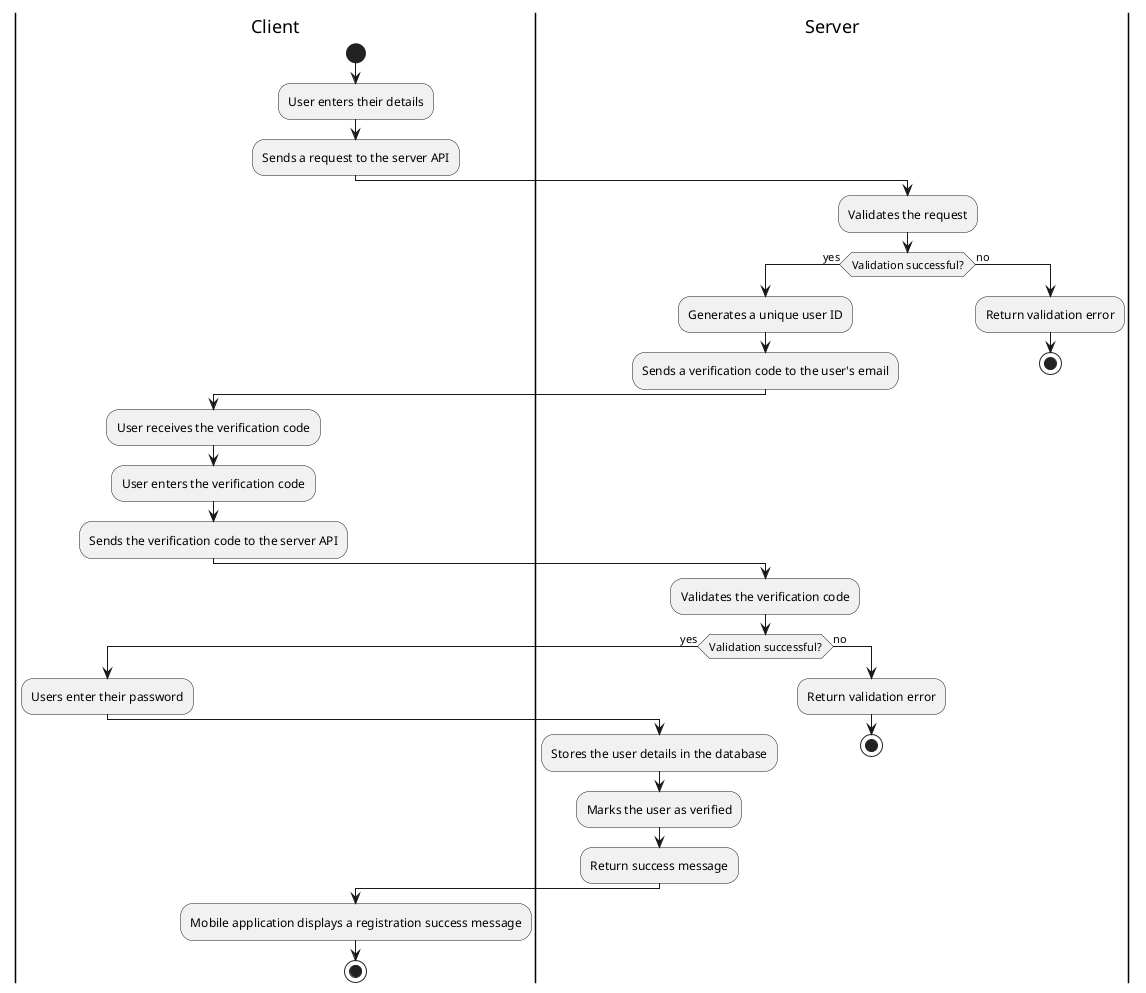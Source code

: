 @startuml Registration
|Client|
start
:User enters their details;
:Sends a request to the server API;
|Server|
:Validates the request;
if (Validation successful?) then (yes)
    :Generates a unique user ID;
    :Sends a verification code to the user's email;
    |Client|
    :User receives the verification code;
    :User enters the verification code;
    :Sends the verification code to the server API;
    |Server|
    :Validates the verification code;
    if (Validation successful?) then (yes)
        |Client|
        :Users enter their password;
        |Server|
        :Stores the user details in the database;
        :Marks the user as verified;   
        :Return success message;
    else (no)
        :Return validation error;
        stop
    endif
else (no)
    :Return validation error;
    stop
endif
|Client|
:Mobile application displays a registration success message;
stop
@enduml



